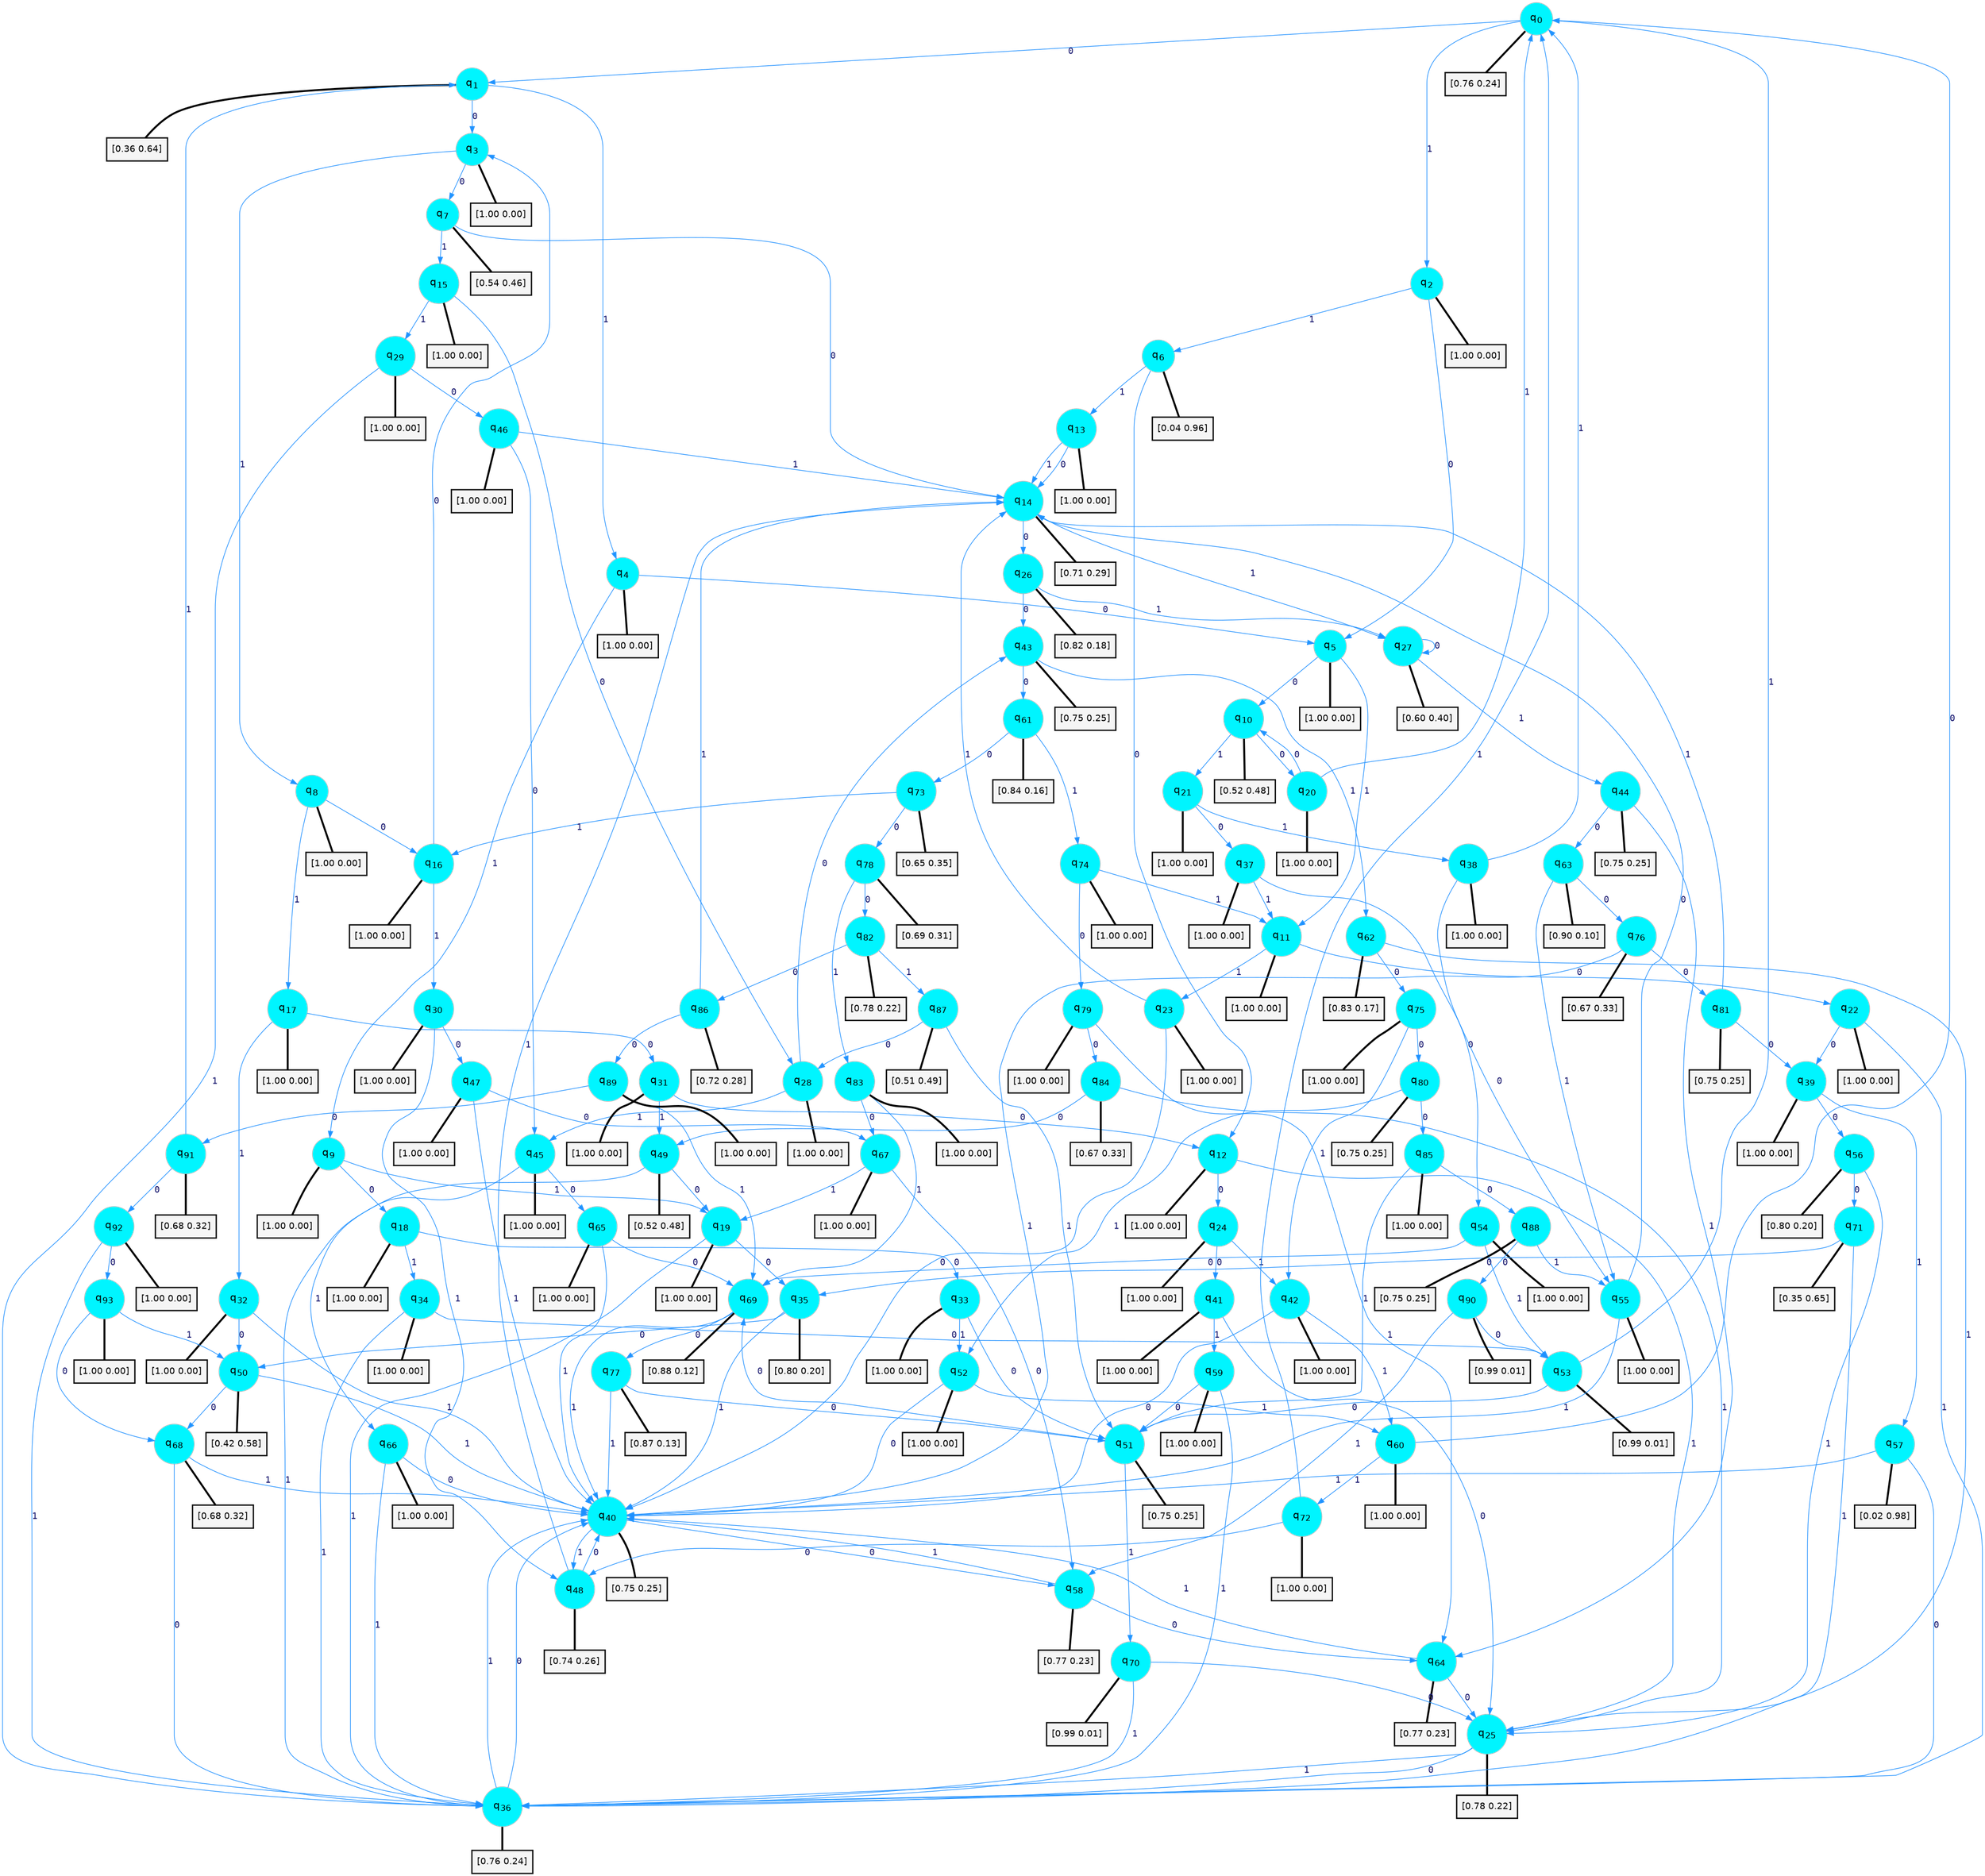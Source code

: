 digraph G {
graph [
bgcolor=transparent, dpi=300, rankdir=TD, size="40,25"];
node [
color=gray, fillcolor=turquoise1, fontcolor=black, fontname=Helvetica, fontsize=16, fontweight=bold, shape=circle, style=filled];
edge [
arrowsize=1, color=dodgerblue1, fontcolor=midnightblue, fontname=courier, fontweight=bold, penwidth=1, style=solid, weight=20];
0[label=<q<SUB>0</SUB>>];
1[label=<q<SUB>1</SUB>>];
2[label=<q<SUB>2</SUB>>];
3[label=<q<SUB>3</SUB>>];
4[label=<q<SUB>4</SUB>>];
5[label=<q<SUB>5</SUB>>];
6[label=<q<SUB>6</SUB>>];
7[label=<q<SUB>7</SUB>>];
8[label=<q<SUB>8</SUB>>];
9[label=<q<SUB>9</SUB>>];
10[label=<q<SUB>10</SUB>>];
11[label=<q<SUB>11</SUB>>];
12[label=<q<SUB>12</SUB>>];
13[label=<q<SUB>13</SUB>>];
14[label=<q<SUB>14</SUB>>];
15[label=<q<SUB>15</SUB>>];
16[label=<q<SUB>16</SUB>>];
17[label=<q<SUB>17</SUB>>];
18[label=<q<SUB>18</SUB>>];
19[label=<q<SUB>19</SUB>>];
20[label=<q<SUB>20</SUB>>];
21[label=<q<SUB>21</SUB>>];
22[label=<q<SUB>22</SUB>>];
23[label=<q<SUB>23</SUB>>];
24[label=<q<SUB>24</SUB>>];
25[label=<q<SUB>25</SUB>>];
26[label=<q<SUB>26</SUB>>];
27[label=<q<SUB>27</SUB>>];
28[label=<q<SUB>28</SUB>>];
29[label=<q<SUB>29</SUB>>];
30[label=<q<SUB>30</SUB>>];
31[label=<q<SUB>31</SUB>>];
32[label=<q<SUB>32</SUB>>];
33[label=<q<SUB>33</SUB>>];
34[label=<q<SUB>34</SUB>>];
35[label=<q<SUB>35</SUB>>];
36[label=<q<SUB>36</SUB>>];
37[label=<q<SUB>37</SUB>>];
38[label=<q<SUB>38</SUB>>];
39[label=<q<SUB>39</SUB>>];
40[label=<q<SUB>40</SUB>>];
41[label=<q<SUB>41</SUB>>];
42[label=<q<SUB>42</SUB>>];
43[label=<q<SUB>43</SUB>>];
44[label=<q<SUB>44</SUB>>];
45[label=<q<SUB>45</SUB>>];
46[label=<q<SUB>46</SUB>>];
47[label=<q<SUB>47</SUB>>];
48[label=<q<SUB>48</SUB>>];
49[label=<q<SUB>49</SUB>>];
50[label=<q<SUB>50</SUB>>];
51[label=<q<SUB>51</SUB>>];
52[label=<q<SUB>52</SUB>>];
53[label=<q<SUB>53</SUB>>];
54[label=<q<SUB>54</SUB>>];
55[label=<q<SUB>55</SUB>>];
56[label=<q<SUB>56</SUB>>];
57[label=<q<SUB>57</SUB>>];
58[label=<q<SUB>58</SUB>>];
59[label=<q<SUB>59</SUB>>];
60[label=<q<SUB>60</SUB>>];
61[label=<q<SUB>61</SUB>>];
62[label=<q<SUB>62</SUB>>];
63[label=<q<SUB>63</SUB>>];
64[label=<q<SUB>64</SUB>>];
65[label=<q<SUB>65</SUB>>];
66[label=<q<SUB>66</SUB>>];
67[label=<q<SUB>67</SUB>>];
68[label=<q<SUB>68</SUB>>];
69[label=<q<SUB>69</SUB>>];
70[label=<q<SUB>70</SUB>>];
71[label=<q<SUB>71</SUB>>];
72[label=<q<SUB>72</SUB>>];
73[label=<q<SUB>73</SUB>>];
74[label=<q<SUB>74</SUB>>];
75[label=<q<SUB>75</SUB>>];
76[label=<q<SUB>76</SUB>>];
77[label=<q<SUB>77</SUB>>];
78[label=<q<SUB>78</SUB>>];
79[label=<q<SUB>79</SUB>>];
80[label=<q<SUB>80</SUB>>];
81[label=<q<SUB>81</SUB>>];
82[label=<q<SUB>82</SUB>>];
83[label=<q<SUB>83</SUB>>];
84[label=<q<SUB>84</SUB>>];
85[label=<q<SUB>85</SUB>>];
86[label=<q<SUB>86</SUB>>];
87[label=<q<SUB>87</SUB>>];
88[label=<q<SUB>88</SUB>>];
89[label=<q<SUB>89</SUB>>];
90[label=<q<SUB>90</SUB>>];
91[label=<q<SUB>91</SUB>>];
92[label=<q<SUB>92</SUB>>];
93[label=<q<SUB>93</SUB>>];
94[label="[0.76 0.24]", shape=box,fontcolor=black, fontname=Helvetica, fontsize=14, penwidth=2, fillcolor=whitesmoke,color=black];
95[label="[0.36 0.64]", shape=box,fontcolor=black, fontname=Helvetica, fontsize=14, penwidth=2, fillcolor=whitesmoke,color=black];
96[label="[1.00 0.00]", shape=box,fontcolor=black, fontname=Helvetica, fontsize=14, penwidth=2, fillcolor=whitesmoke,color=black];
97[label="[1.00 0.00]", shape=box,fontcolor=black, fontname=Helvetica, fontsize=14, penwidth=2, fillcolor=whitesmoke,color=black];
98[label="[1.00 0.00]", shape=box,fontcolor=black, fontname=Helvetica, fontsize=14, penwidth=2, fillcolor=whitesmoke,color=black];
99[label="[1.00 0.00]", shape=box,fontcolor=black, fontname=Helvetica, fontsize=14, penwidth=2, fillcolor=whitesmoke,color=black];
100[label="[0.04 0.96]", shape=box,fontcolor=black, fontname=Helvetica, fontsize=14, penwidth=2, fillcolor=whitesmoke,color=black];
101[label="[0.54 0.46]", shape=box,fontcolor=black, fontname=Helvetica, fontsize=14, penwidth=2, fillcolor=whitesmoke,color=black];
102[label="[1.00 0.00]", shape=box,fontcolor=black, fontname=Helvetica, fontsize=14, penwidth=2, fillcolor=whitesmoke,color=black];
103[label="[1.00 0.00]", shape=box,fontcolor=black, fontname=Helvetica, fontsize=14, penwidth=2, fillcolor=whitesmoke,color=black];
104[label="[0.52 0.48]", shape=box,fontcolor=black, fontname=Helvetica, fontsize=14, penwidth=2, fillcolor=whitesmoke,color=black];
105[label="[1.00 0.00]", shape=box,fontcolor=black, fontname=Helvetica, fontsize=14, penwidth=2, fillcolor=whitesmoke,color=black];
106[label="[1.00 0.00]", shape=box,fontcolor=black, fontname=Helvetica, fontsize=14, penwidth=2, fillcolor=whitesmoke,color=black];
107[label="[1.00 0.00]", shape=box,fontcolor=black, fontname=Helvetica, fontsize=14, penwidth=2, fillcolor=whitesmoke,color=black];
108[label="[0.71 0.29]", shape=box,fontcolor=black, fontname=Helvetica, fontsize=14, penwidth=2, fillcolor=whitesmoke,color=black];
109[label="[1.00 0.00]", shape=box,fontcolor=black, fontname=Helvetica, fontsize=14, penwidth=2, fillcolor=whitesmoke,color=black];
110[label="[1.00 0.00]", shape=box,fontcolor=black, fontname=Helvetica, fontsize=14, penwidth=2, fillcolor=whitesmoke,color=black];
111[label="[1.00 0.00]", shape=box,fontcolor=black, fontname=Helvetica, fontsize=14, penwidth=2, fillcolor=whitesmoke,color=black];
112[label="[1.00 0.00]", shape=box,fontcolor=black, fontname=Helvetica, fontsize=14, penwidth=2, fillcolor=whitesmoke,color=black];
113[label="[1.00 0.00]", shape=box,fontcolor=black, fontname=Helvetica, fontsize=14, penwidth=2, fillcolor=whitesmoke,color=black];
114[label="[1.00 0.00]", shape=box,fontcolor=black, fontname=Helvetica, fontsize=14, penwidth=2, fillcolor=whitesmoke,color=black];
115[label="[1.00 0.00]", shape=box,fontcolor=black, fontname=Helvetica, fontsize=14, penwidth=2, fillcolor=whitesmoke,color=black];
116[label="[1.00 0.00]", shape=box,fontcolor=black, fontname=Helvetica, fontsize=14, penwidth=2, fillcolor=whitesmoke,color=black];
117[label="[1.00 0.00]", shape=box,fontcolor=black, fontname=Helvetica, fontsize=14, penwidth=2, fillcolor=whitesmoke,color=black];
118[label="[1.00 0.00]", shape=box,fontcolor=black, fontname=Helvetica, fontsize=14, penwidth=2, fillcolor=whitesmoke,color=black];
119[label="[0.78 0.22]", shape=box,fontcolor=black, fontname=Helvetica, fontsize=14, penwidth=2, fillcolor=whitesmoke,color=black];
120[label="[0.82 0.18]", shape=box,fontcolor=black, fontname=Helvetica, fontsize=14, penwidth=2, fillcolor=whitesmoke,color=black];
121[label="[0.60 0.40]", shape=box,fontcolor=black, fontname=Helvetica, fontsize=14, penwidth=2, fillcolor=whitesmoke,color=black];
122[label="[1.00 0.00]", shape=box,fontcolor=black, fontname=Helvetica, fontsize=14, penwidth=2, fillcolor=whitesmoke,color=black];
123[label="[1.00 0.00]", shape=box,fontcolor=black, fontname=Helvetica, fontsize=14, penwidth=2, fillcolor=whitesmoke,color=black];
124[label="[1.00 0.00]", shape=box,fontcolor=black, fontname=Helvetica, fontsize=14, penwidth=2, fillcolor=whitesmoke,color=black];
125[label="[1.00 0.00]", shape=box,fontcolor=black, fontname=Helvetica, fontsize=14, penwidth=2, fillcolor=whitesmoke,color=black];
126[label="[1.00 0.00]", shape=box,fontcolor=black, fontname=Helvetica, fontsize=14, penwidth=2, fillcolor=whitesmoke,color=black];
127[label="[1.00 0.00]", shape=box,fontcolor=black, fontname=Helvetica, fontsize=14, penwidth=2, fillcolor=whitesmoke,color=black];
128[label="[1.00 0.00]", shape=box,fontcolor=black, fontname=Helvetica, fontsize=14, penwidth=2, fillcolor=whitesmoke,color=black];
129[label="[0.80 0.20]", shape=box,fontcolor=black, fontname=Helvetica, fontsize=14, penwidth=2, fillcolor=whitesmoke,color=black];
130[label="[0.76 0.24]", shape=box,fontcolor=black, fontname=Helvetica, fontsize=14, penwidth=2, fillcolor=whitesmoke,color=black];
131[label="[1.00 0.00]", shape=box,fontcolor=black, fontname=Helvetica, fontsize=14, penwidth=2, fillcolor=whitesmoke,color=black];
132[label="[1.00 0.00]", shape=box,fontcolor=black, fontname=Helvetica, fontsize=14, penwidth=2, fillcolor=whitesmoke,color=black];
133[label="[1.00 0.00]", shape=box,fontcolor=black, fontname=Helvetica, fontsize=14, penwidth=2, fillcolor=whitesmoke,color=black];
134[label="[0.75 0.25]", shape=box,fontcolor=black, fontname=Helvetica, fontsize=14, penwidth=2, fillcolor=whitesmoke,color=black];
135[label="[1.00 0.00]", shape=box,fontcolor=black, fontname=Helvetica, fontsize=14, penwidth=2, fillcolor=whitesmoke,color=black];
136[label="[1.00 0.00]", shape=box,fontcolor=black, fontname=Helvetica, fontsize=14, penwidth=2, fillcolor=whitesmoke,color=black];
137[label="[0.75 0.25]", shape=box,fontcolor=black, fontname=Helvetica, fontsize=14, penwidth=2, fillcolor=whitesmoke,color=black];
138[label="[0.75 0.25]", shape=box,fontcolor=black, fontname=Helvetica, fontsize=14, penwidth=2, fillcolor=whitesmoke,color=black];
139[label="[1.00 0.00]", shape=box,fontcolor=black, fontname=Helvetica, fontsize=14, penwidth=2, fillcolor=whitesmoke,color=black];
140[label="[1.00 0.00]", shape=box,fontcolor=black, fontname=Helvetica, fontsize=14, penwidth=2, fillcolor=whitesmoke,color=black];
141[label="[1.00 0.00]", shape=box,fontcolor=black, fontname=Helvetica, fontsize=14, penwidth=2, fillcolor=whitesmoke,color=black];
142[label="[0.74 0.26]", shape=box,fontcolor=black, fontname=Helvetica, fontsize=14, penwidth=2, fillcolor=whitesmoke,color=black];
143[label="[0.52 0.48]", shape=box,fontcolor=black, fontname=Helvetica, fontsize=14, penwidth=2, fillcolor=whitesmoke,color=black];
144[label="[0.42 0.58]", shape=box,fontcolor=black, fontname=Helvetica, fontsize=14, penwidth=2, fillcolor=whitesmoke,color=black];
145[label="[0.75 0.25]", shape=box,fontcolor=black, fontname=Helvetica, fontsize=14, penwidth=2, fillcolor=whitesmoke,color=black];
146[label="[1.00 0.00]", shape=box,fontcolor=black, fontname=Helvetica, fontsize=14, penwidth=2, fillcolor=whitesmoke,color=black];
147[label="[0.99 0.01]", shape=box,fontcolor=black, fontname=Helvetica, fontsize=14, penwidth=2, fillcolor=whitesmoke,color=black];
148[label="[1.00 0.00]", shape=box,fontcolor=black, fontname=Helvetica, fontsize=14, penwidth=2, fillcolor=whitesmoke,color=black];
149[label="[1.00 0.00]", shape=box,fontcolor=black, fontname=Helvetica, fontsize=14, penwidth=2, fillcolor=whitesmoke,color=black];
150[label="[0.80 0.20]", shape=box,fontcolor=black, fontname=Helvetica, fontsize=14, penwidth=2, fillcolor=whitesmoke,color=black];
151[label="[0.02 0.98]", shape=box,fontcolor=black, fontname=Helvetica, fontsize=14, penwidth=2, fillcolor=whitesmoke,color=black];
152[label="[0.77 0.23]", shape=box,fontcolor=black, fontname=Helvetica, fontsize=14, penwidth=2, fillcolor=whitesmoke,color=black];
153[label="[1.00 0.00]", shape=box,fontcolor=black, fontname=Helvetica, fontsize=14, penwidth=2, fillcolor=whitesmoke,color=black];
154[label="[1.00 0.00]", shape=box,fontcolor=black, fontname=Helvetica, fontsize=14, penwidth=2, fillcolor=whitesmoke,color=black];
155[label="[0.84 0.16]", shape=box,fontcolor=black, fontname=Helvetica, fontsize=14, penwidth=2, fillcolor=whitesmoke,color=black];
156[label="[0.83 0.17]", shape=box,fontcolor=black, fontname=Helvetica, fontsize=14, penwidth=2, fillcolor=whitesmoke,color=black];
157[label="[0.90 0.10]", shape=box,fontcolor=black, fontname=Helvetica, fontsize=14, penwidth=2, fillcolor=whitesmoke,color=black];
158[label="[0.77 0.23]", shape=box,fontcolor=black, fontname=Helvetica, fontsize=14, penwidth=2, fillcolor=whitesmoke,color=black];
159[label="[1.00 0.00]", shape=box,fontcolor=black, fontname=Helvetica, fontsize=14, penwidth=2, fillcolor=whitesmoke,color=black];
160[label="[1.00 0.00]", shape=box,fontcolor=black, fontname=Helvetica, fontsize=14, penwidth=2, fillcolor=whitesmoke,color=black];
161[label="[1.00 0.00]", shape=box,fontcolor=black, fontname=Helvetica, fontsize=14, penwidth=2, fillcolor=whitesmoke,color=black];
162[label="[0.68 0.32]", shape=box,fontcolor=black, fontname=Helvetica, fontsize=14, penwidth=2, fillcolor=whitesmoke,color=black];
163[label="[0.88 0.12]", shape=box,fontcolor=black, fontname=Helvetica, fontsize=14, penwidth=2, fillcolor=whitesmoke,color=black];
164[label="[0.99 0.01]", shape=box,fontcolor=black, fontname=Helvetica, fontsize=14, penwidth=2, fillcolor=whitesmoke,color=black];
165[label="[0.35 0.65]", shape=box,fontcolor=black, fontname=Helvetica, fontsize=14, penwidth=2, fillcolor=whitesmoke,color=black];
166[label="[1.00 0.00]", shape=box,fontcolor=black, fontname=Helvetica, fontsize=14, penwidth=2, fillcolor=whitesmoke,color=black];
167[label="[0.65 0.35]", shape=box,fontcolor=black, fontname=Helvetica, fontsize=14, penwidth=2, fillcolor=whitesmoke,color=black];
168[label="[1.00 0.00]", shape=box,fontcolor=black, fontname=Helvetica, fontsize=14, penwidth=2, fillcolor=whitesmoke,color=black];
169[label="[1.00 0.00]", shape=box,fontcolor=black, fontname=Helvetica, fontsize=14, penwidth=2, fillcolor=whitesmoke,color=black];
170[label="[0.67 0.33]", shape=box,fontcolor=black, fontname=Helvetica, fontsize=14, penwidth=2, fillcolor=whitesmoke,color=black];
171[label="[0.87 0.13]", shape=box,fontcolor=black, fontname=Helvetica, fontsize=14, penwidth=2, fillcolor=whitesmoke,color=black];
172[label="[0.69 0.31]", shape=box,fontcolor=black, fontname=Helvetica, fontsize=14, penwidth=2, fillcolor=whitesmoke,color=black];
173[label="[1.00 0.00]", shape=box,fontcolor=black, fontname=Helvetica, fontsize=14, penwidth=2, fillcolor=whitesmoke,color=black];
174[label="[0.75 0.25]", shape=box,fontcolor=black, fontname=Helvetica, fontsize=14, penwidth=2, fillcolor=whitesmoke,color=black];
175[label="[0.75 0.25]", shape=box,fontcolor=black, fontname=Helvetica, fontsize=14, penwidth=2, fillcolor=whitesmoke,color=black];
176[label="[0.78 0.22]", shape=box,fontcolor=black, fontname=Helvetica, fontsize=14, penwidth=2, fillcolor=whitesmoke,color=black];
177[label="[1.00 0.00]", shape=box,fontcolor=black, fontname=Helvetica, fontsize=14, penwidth=2, fillcolor=whitesmoke,color=black];
178[label="[0.67 0.33]", shape=box,fontcolor=black, fontname=Helvetica, fontsize=14, penwidth=2, fillcolor=whitesmoke,color=black];
179[label="[1.00 0.00]", shape=box,fontcolor=black, fontname=Helvetica, fontsize=14, penwidth=2, fillcolor=whitesmoke,color=black];
180[label="[0.72 0.28]", shape=box,fontcolor=black, fontname=Helvetica, fontsize=14, penwidth=2, fillcolor=whitesmoke,color=black];
181[label="[0.51 0.49]", shape=box,fontcolor=black, fontname=Helvetica, fontsize=14, penwidth=2, fillcolor=whitesmoke,color=black];
182[label="[0.75 0.25]", shape=box,fontcolor=black, fontname=Helvetica, fontsize=14, penwidth=2, fillcolor=whitesmoke,color=black];
183[label="[1.00 0.00]", shape=box,fontcolor=black, fontname=Helvetica, fontsize=14, penwidth=2, fillcolor=whitesmoke,color=black];
184[label="[0.99 0.01]", shape=box,fontcolor=black, fontname=Helvetica, fontsize=14, penwidth=2, fillcolor=whitesmoke,color=black];
185[label="[0.68 0.32]", shape=box,fontcolor=black, fontname=Helvetica, fontsize=14, penwidth=2, fillcolor=whitesmoke,color=black];
186[label="[1.00 0.00]", shape=box,fontcolor=black, fontname=Helvetica, fontsize=14, penwidth=2, fillcolor=whitesmoke,color=black];
187[label="[1.00 0.00]", shape=box,fontcolor=black, fontname=Helvetica, fontsize=14, penwidth=2, fillcolor=whitesmoke,color=black];
0->1 [label=0];
0->2 [label=1];
0->94 [arrowhead=none, penwidth=3,color=black];
1->3 [label=0];
1->4 [label=1];
1->95 [arrowhead=none, penwidth=3,color=black];
2->5 [label=0];
2->6 [label=1];
2->96 [arrowhead=none, penwidth=3,color=black];
3->7 [label=0];
3->8 [label=1];
3->97 [arrowhead=none, penwidth=3,color=black];
4->5 [label=0];
4->9 [label=1];
4->98 [arrowhead=none, penwidth=3,color=black];
5->10 [label=0];
5->11 [label=1];
5->99 [arrowhead=none, penwidth=3,color=black];
6->12 [label=0];
6->13 [label=1];
6->100 [arrowhead=none, penwidth=3,color=black];
7->14 [label=0];
7->15 [label=1];
7->101 [arrowhead=none, penwidth=3,color=black];
8->16 [label=0];
8->17 [label=1];
8->102 [arrowhead=none, penwidth=3,color=black];
9->18 [label=0];
9->19 [label=1];
9->103 [arrowhead=none, penwidth=3,color=black];
10->20 [label=0];
10->21 [label=1];
10->104 [arrowhead=none, penwidth=3,color=black];
11->22 [label=0];
11->23 [label=1];
11->105 [arrowhead=none, penwidth=3,color=black];
12->24 [label=0];
12->25 [label=1];
12->106 [arrowhead=none, penwidth=3,color=black];
13->14 [label=0];
13->14 [label=1];
13->107 [arrowhead=none, penwidth=3,color=black];
14->26 [label=0];
14->27 [label=1];
14->108 [arrowhead=none, penwidth=3,color=black];
15->28 [label=0];
15->29 [label=1];
15->109 [arrowhead=none, penwidth=3,color=black];
16->3 [label=0];
16->30 [label=1];
16->110 [arrowhead=none, penwidth=3,color=black];
17->31 [label=0];
17->32 [label=1];
17->111 [arrowhead=none, penwidth=3,color=black];
18->33 [label=0];
18->34 [label=1];
18->112 [arrowhead=none, penwidth=3,color=black];
19->35 [label=0];
19->36 [label=1];
19->113 [arrowhead=none, penwidth=3,color=black];
20->10 [label=0];
20->0 [label=1];
20->114 [arrowhead=none, penwidth=3,color=black];
21->37 [label=0];
21->38 [label=1];
21->115 [arrowhead=none, penwidth=3,color=black];
22->39 [label=0];
22->36 [label=1];
22->116 [arrowhead=none, penwidth=3,color=black];
23->40 [label=0];
23->14 [label=1];
23->117 [arrowhead=none, penwidth=3,color=black];
24->41 [label=0];
24->42 [label=1];
24->118 [arrowhead=none, penwidth=3,color=black];
25->36 [label=0];
25->36 [label=1];
25->119 [arrowhead=none, penwidth=3,color=black];
26->43 [label=0];
26->27 [label=1];
26->120 [arrowhead=none, penwidth=3,color=black];
27->27 [label=0];
27->44 [label=1];
27->121 [arrowhead=none, penwidth=3,color=black];
28->43 [label=0];
28->45 [label=1];
28->122 [arrowhead=none, penwidth=3,color=black];
29->46 [label=0];
29->36 [label=1];
29->123 [arrowhead=none, penwidth=3,color=black];
30->47 [label=0];
30->48 [label=1];
30->124 [arrowhead=none, penwidth=3,color=black];
31->12 [label=0];
31->49 [label=1];
31->125 [arrowhead=none, penwidth=3,color=black];
32->50 [label=0];
32->40 [label=1];
32->126 [arrowhead=none, penwidth=3,color=black];
33->51 [label=0];
33->52 [label=1];
33->127 [arrowhead=none, penwidth=3,color=black];
34->53 [label=0];
34->36 [label=1];
34->128 [arrowhead=none, penwidth=3,color=black];
35->50 [label=0];
35->40 [label=1];
35->129 [arrowhead=none, penwidth=3,color=black];
36->40 [label=0];
36->40 [label=1];
36->130 [arrowhead=none, penwidth=3,color=black];
37->54 [label=0];
37->11 [label=1];
37->131 [arrowhead=none, penwidth=3,color=black];
38->55 [label=0];
38->0 [label=1];
38->132 [arrowhead=none, penwidth=3,color=black];
39->56 [label=0];
39->57 [label=1];
39->133 [arrowhead=none, penwidth=3,color=black];
40->58 [label=0];
40->48 [label=1];
40->134 [arrowhead=none, penwidth=3,color=black];
41->25 [label=0];
41->59 [label=1];
41->135 [arrowhead=none, penwidth=3,color=black];
42->40 [label=0];
42->60 [label=1];
42->136 [arrowhead=none, penwidth=3,color=black];
43->61 [label=0];
43->62 [label=1];
43->137 [arrowhead=none, penwidth=3,color=black];
44->63 [label=0];
44->64 [label=1];
44->138 [arrowhead=none, penwidth=3,color=black];
45->65 [label=0];
45->66 [label=1];
45->139 [arrowhead=none, penwidth=3,color=black];
46->45 [label=0];
46->14 [label=1];
46->140 [arrowhead=none, penwidth=3,color=black];
47->67 [label=0];
47->40 [label=1];
47->141 [arrowhead=none, penwidth=3,color=black];
48->40 [label=0];
48->14 [label=1];
48->142 [arrowhead=none, penwidth=3,color=black];
49->19 [label=0];
49->36 [label=1];
49->143 [arrowhead=none, penwidth=3,color=black];
50->68 [label=0];
50->40 [label=1];
50->144 [arrowhead=none, penwidth=3,color=black];
51->69 [label=0];
51->70 [label=1];
51->145 [arrowhead=none, penwidth=3,color=black];
52->40 [label=0];
52->60 [label=1];
52->146 [arrowhead=none, penwidth=3,color=black];
53->51 [label=0];
53->0 [label=1];
53->147 [arrowhead=none, penwidth=3,color=black];
54->69 [label=0];
54->53 [label=1];
54->148 [arrowhead=none, penwidth=3,color=black];
55->14 [label=0];
55->40 [label=1];
55->149 [arrowhead=none, penwidth=3,color=black];
56->71 [label=0];
56->25 [label=1];
56->150 [arrowhead=none, penwidth=3,color=black];
57->36 [label=0];
57->40 [label=1];
57->151 [arrowhead=none, penwidth=3,color=black];
58->64 [label=0];
58->40 [label=1];
58->152 [arrowhead=none, penwidth=3,color=black];
59->51 [label=0];
59->36 [label=1];
59->153 [arrowhead=none, penwidth=3,color=black];
60->0 [label=0];
60->72 [label=1];
60->154 [arrowhead=none, penwidth=3,color=black];
61->73 [label=0];
61->74 [label=1];
61->155 [arrowhead=none, penwidth=3,color=black];
62->75 [label=0];
62->25 [label=1];
62->156 [arrowhead=none, penwidth=3,color=black];
63->76 [label=0];
63->55 [label=1];
63->157 [arrowhead=none, penwidth=3,color=black];
64->25 [label=0];
64->40 [label=1];
64->158 [arrowhead=none, penwidth=3,color=black];
65->69 [label=0];
65->40 [label=1];
65->159 [arrowhead=none, penwidth=3,color=black];
66->40 [label=0];
66->36 [label=1];
66->160 [arrowhead=none, penwidth=3,color=black];
67->58 [label=0];
67->19 [label=1];
67->161 [arrowhead=none, penwidth=3,color=black];
68->36 [label=0];
68->40 [label=1];
68->162 [arrowhead=none, penwidth=3,color=black];
69->77 [label=0];
69->40 [label=1];
69->163 [arrowhead=none, penwidth=3,color=black];
70->25 [label=0];
70->36 [label=1];
70->164 [arrowhead=none, penwidth=3,color=black];
71->35 [label=0];
71->36 [label=1];
71->165 [arrowhead=none, penwidth=3,color=black];
72->48 [label=0];
72->0 [label=1];
72->166 [arrowhead=none, penwidth=3,color=black];
73->78 [label=0];
73->16 [label=1];
73->167 [arrowhead=none, penwidth=3,color=black];
74->79 [label=0];
74->11 [label=1];
74->168 [arrowhead=none, penwidth=3,color=black];
75->80 [label=0];
75->42 [label=1];
75->169 [arrowhead=none, penwidth=3,color=black];
76->81 [label=0];
76->40 [label=1];
76->170 [arrowhead=none, penwidth=3,color=black];
77->51 [label=0];
77->40 [label=1];
77->171 [arrowhead=none, penwidth=3,color=black];
78->82 [label=0];
78->83 [label=1];
78->172 [arrowhead=none, penwidth=3,color=black];
79->84 [label=0];
79->64 [label=1];
79->173 [arrowhead=none, penwidth=3,color=black];
80->85 [label=0];
80->52 [label=1];
80->174 [arrowhead=none, penwidth=3,color=black];
81->39 [label=0];
81->14 [label=1];
81->175 [arrowhead=none, penwidth=3,color=black];
82->86 [label=0];
82->87 [label=1];
82->176 [arrowhead=none, penwidth=3,color=black];
83->67 [label=0];
83->69 [label=1];
83->177 [arrowhead=none, penwidth=3,color=black];
84->49 [label=0];
84->25 [label=1];
84->178 [arrowhead=none, penwidth=3,color=black];
85->88 [label=0];
85->51 [label=1];
85->179 [arrowhead=none, penwidth=3,color=black];
86->89 [label=0];
86->14 [label=1];
86->180 [arrowhead=none, penwidth=3,color=black];
87->28 [label=0];
87->51 [label=1];
87->181 [arrowhead=none, penwidth=3,color=black];
88->90 [label=0];
88->55 [label=1];
88->182 [arrowhead=none, penwidth=3,color=black];
89->91 [label=0];
89->69 [label=1];
89->183 [arrowhead=none, penwidth=3,color=black];
90->53 [label=0];
90->58 [label=1];
90->184 [arrowhead=none, penwidth=3,color=black];
91->92 [label=0];
91->1 [label=1];
91->185 [arrowhead=none, penwidth=3,color=black];
92->93 [label=0];
92->36 [label=1];
92->186 [arrowhead=none, penwidth=3,color=black];
93->68 [label=0];
93->50 [label=1];
93->187 [arrowhead=none, penwidth=3,color=black];
}
